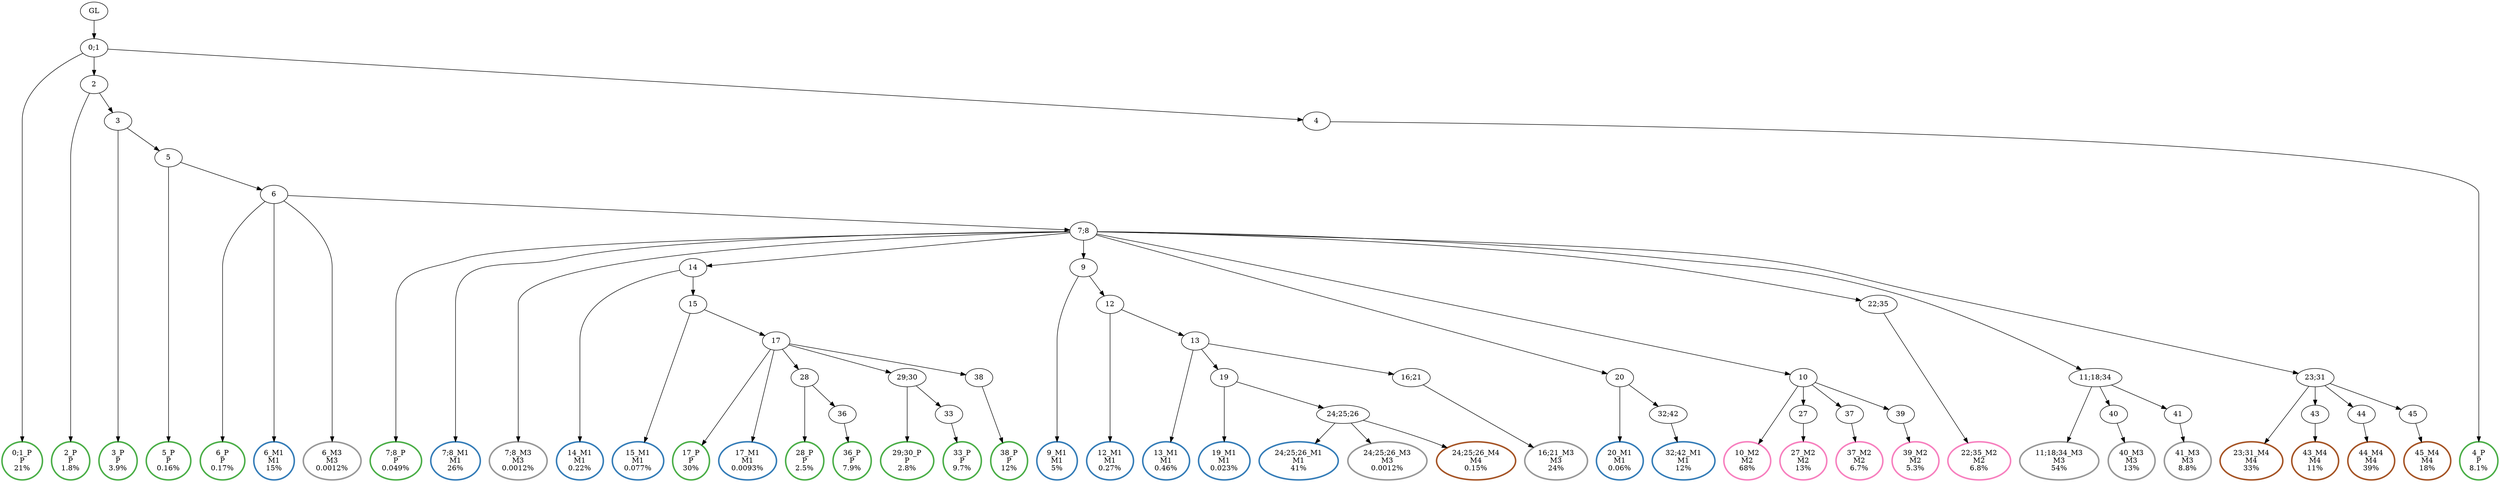 digraph T {
	{
		rank=same
		75 [penwidth=3,colorscheme=set19,color=3,label="0;1_P\nP\n21%"]
		73 [penwidth=3,colorscheme=set19,color=3,label="2_P\nP\n1.8%"]
		71 [penwidth=3,colorscheme=set19,color=3,label="3_P\nP\n3.9%"]
		69 [penwidth=3,colorscheme=set19,color=3,label="5_P\nP\n0.16%"]
		67 [penwidth=3,colorscheme=set19,color=3,label="6_P\nP\n0.17%"]
		65 [penwidth=3,colorscheme=set19,color=3,label="7;8_P\nP\n0.049%"]
		61 [penwidth=3,colorscheme=set19,color=3,label="17_P\nP\n30%"]
		59 [penwidth=3,colorscheme=set19,color=3,label="28_P\nP\n2.5%"]
		57 [penwidth=3,colorscheme=set19,color=3,label="36_P\nP\n7.9%"]
		55 [penwidth=3,colorscheme=set19,color=3,label="29;30_P\nP\n2.8%"]
		53 [penwidth=3,colorscheme=set19,color=3,label="33_P\nP\n9.7%"]
		51 [penwidth=3,colorscheme=set19,color=3,label="38_P\nP\n12%"]
		49 [penwidth=3,colorscheme=set19,color=3,label="4_P\nP\n8.1%"]
		48 [penwidth=3,colorscheme=set19,color=2,label="6_M1\nM1\n15%"]
		47 [penwidth=3,colorscheme=set19,color=2,label="7;8_M1\nM1\n26%"]
		45 [penwidth=3,colorscheme=set19,color=2,label="9_M1\nM1\n5%"]
		43 [penwidth=3,colorscheme=set19,color=2,label="12_M1\nM1\n0.27%"]
		41 [penwidth=3,colorscheme=set19,color=2,label="13_M1\nM1\n0.46%"]
		39 [penwidth=3,colorscheme=set19,color=2,label="19_M1\nM1\n0.023%"]
		37 [penwidth=3,colorscheme=set19,color=2,label="24;25;26_M1\nM1\n41%"]
		36 [penwidth=3,colorscheme=set19,color=2,label="14_M1\nM1\n0.22%"]
		35 [penwidth=3,colorscheme=set19,color=2,label="15_M1\nM1\n0.077%"]
		34 [penwidth=3,colorscheme=set19,color=2,label="17_M1\nM1\n0.0093%"]
		32 [penwidth=3,colorscheme=set19,color=2,label="20_M1\nM1\n0.06%"]
		30 [penwidth=3,colorscheme=set19,color=2,label="32;42_M1\nM1\n12%"]
		28 [penwidth=3,colorscheme=set19,color=8,label="10_M2\nM2\n68%"]
		26 [penwidth=3,colorscheme=set19,color=8,label="27_M2\nM2\n13%"]
		24 [penwidth=3,colorscheme=set19,color=8,label="37_M2\nM2\n6.7%"]
		22 [penwidth=3,colorscheme=set19,color=8,label="39_M2\nM2\n5.3%"]
		20 [penwidth=3,colorscheme=set19,color=8,label="22;35_M2\nM2\n6.8%"]
		19 [penwidth=3,colorscheme=set19,color=9,label="6_M3\nM3\n0.0012%"]
		18 [penwidth=3,colorscheme=set19,color=9,label="7;8_M3\nM3\n0.0012%"]
		16 [penwidth=3,colorscheme=set19,color=9,label="16;21_M3\nM3\n24%"]
		15 [penwidth=3,colorscheme=set19,color=9,label="24;25;26_M3\nM3\n0.0012%"]
		13 [penwidth=3,colorscheme=set19,color=9,label="11;18;34_M3\nM3\n54%"]
		11 [penwidth=3,colorscheme=set19,color=9,label="40_M3\nM3\n13%"]
		9 [penwidth=3,colorscheme=set19,color=9,label="41_M3\nM3\n8.8%"]
		8 [penwidth=3,colorscheme=set19,color=7,label="24;25;26_M4\nM4\n0.15%"]
		6 [penwidth=3,colorscheme=set19,color=7,label="23;31_M4\nM4\n33%"]
		4 [penwidth=3,colorscheme=set19,color=7,label="43_M4\nM4\n11%"]
		2 [penwidth=3,colorscheme=set19,color=7,label="44_M4\nM4\n39%"]
		0 [penwidth=3,colorscheme=set19,color=7,label="45_M4\nM4\n18%"]
	}
	77 [label="GL"]
	76 [label="0;1"]
	74 [label="2"]
	72 [label="3"]
	70 [label="5"]
	68 [label="6"]
	66 [label="7;8"]
	64 [label="14"]
	63 [label="15"]
	62 [label="17"]
	60 [label="28"]
	58 [label="36"]
	56 [label="29;30"]
	54 [label="33"]
	52 [label="38"]
	50 [label="4"]
	46 [label="9"]
	44 [label="12"]
	42 [label="13"]
	40 [label="19"]
	38 [label="24;25;26"]
	33 [label="20"]
	31 [label="32;42"]
	29 [label="10"]
	27 [label="27"]
	25 [label="37"]
	23 [label="39"]
	21 [label="22;35"]
	17 [label="16;21"]
	14 [label="11;18;34"]
	12 [label="40"]
	10 [label="41"]
	7 [label="23;31"]
	5 [label="43"]
	3 [label="44"]
	1 [label="45"]
	77 -> 76
	76 -> 75
	76 -> 74
	76 -> 50
	74 -> 73
	74 -> 72
	72 -> 71
	72 -> 70
	70 -> 69
	70 -> 68
	68 -> 67
	68 -> 66
	68 -> 48
	68 -> 19
	66 -> 65
	66 -> 64
	66 -> 47
	66 -> 46
	66 -> 33
	66 -> 29
	66 -> 21
	66 -> 18
	66 -> 14
	66 -> 7
	64 -> 63
	64 -> 36
	63 -> 62
	63 -> 35
	62 -> 61
	62 -> 60
	62 -> 56
	62 -> 52
	62 -> 34
	60 -> 59
	60 -> 58
	58 -> 57
	56 -> 55
	56 -> 54
	54 -> 53
	52 -> 51
	50 -> 49
	46 -> 45
	46 -> 44
	44 -> 43
	44 -> 42
	42 -> 41
	42 -> 40
	42 -> 17
	40 -> 39
	40 -> 38
	38 -> 37
	38 -> 15
	38 -> 8
	33 -> 32
	33 -> 31
	31 -> 30
	29 -> 28
	29 -> 27
	29 -> 25
	29 -> 23
	27 -> 26
	25 -> 24
	23 -> 22
	21 -> 20
	17 -> 16
	14 -> 13
	14 -> 12
	14 -> 10
	12 -> 11
	10 -> 9
	7 -> 6
	7 -> 5
	7 -> 3
	7 -> 1
	5 -> 4
	3 -> 2
	1 -> 0
}
